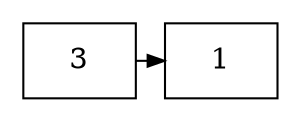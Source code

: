 digraph G {
 rankdir=LR nodesep=0.3;
 ranksep=0.2;
 margin=0.1;
   node [shape=box];
  edge [arrowsize=0.8]
"3"->"1";
}
